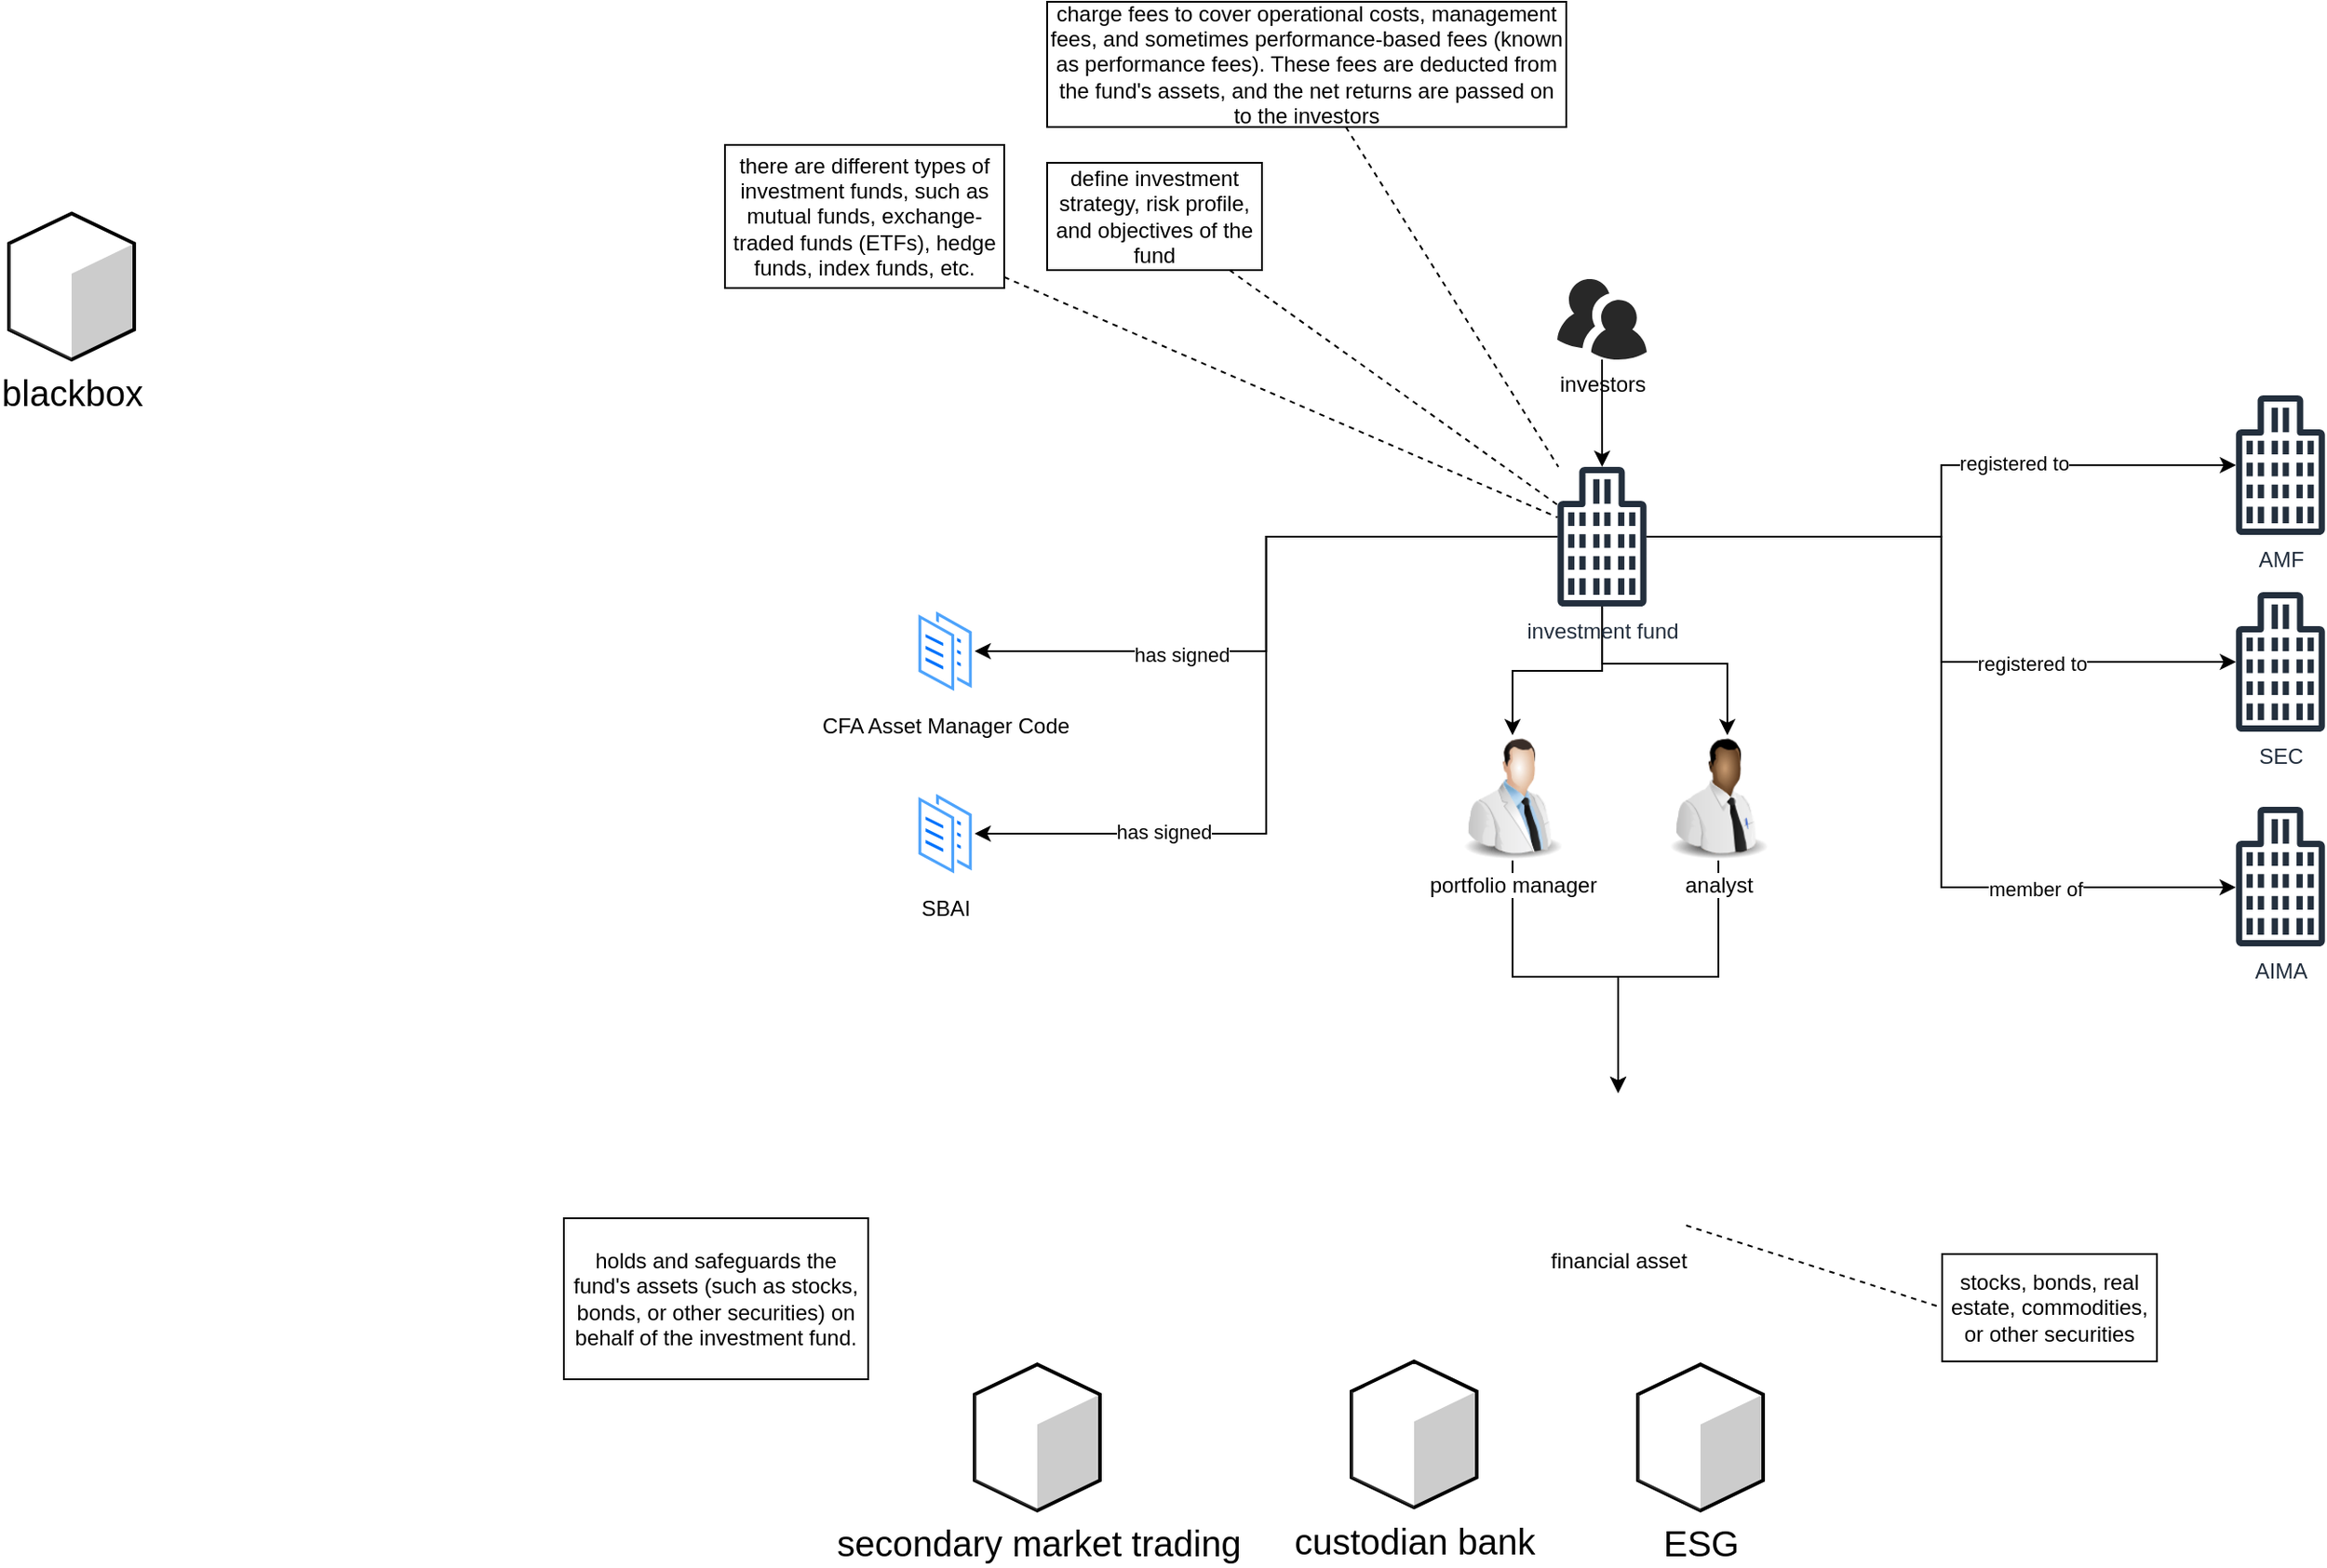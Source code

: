 <mxfile version="21.6.6" type="github">
  <diagram name="Page-1" id="54c02804-9d69-ba3f-8aca-1021b27b8050">
    <mxGraphModel dx="2893" dy="2656" grid="1" gridSize="10" guides="1" tooltips="1" connect="1" arrows="1" fold="1" page="1" pageScale="1" pageWidth="1100" pageHeight="850" background="none" math="0" shadow="0">
      <root>
        <mxCell id="0" />
        <mxCell id="1" parent="0" />
        <mxCell id="7c3a617817c5cf35-7" value="secondary market trading" style="verticalLabelPosition=bottom;verticalAlign=top;html=1;shape=mxgraph.infographic.shadedCube;isoAngle=15;fontFamily=Helvetica;fontSize=20;align=center;strokeWidth=2;aspect=fixed;" parent="1" vertex="1">
          <mxGeometry x="169.5" y="-138.33" width="70" height="81.67" as="geometry" />
        </mxCell>
        <mxCell id="qRGsfc20uHWPQH7qOcsc-11" style="edgeStyle=orthogonalEdgeStyle;rounded=0;orthogonalLoop=1;jettySize=auto;html=1;" edge="1" parent="1" source="qRGsfc20uHWPQH7qOcsc-2" target="qRGsfc20uHWPQH7qOcsc-3">
          <mxGeometry relative="1" as="geometry" />
        </mxCell>
        <mxCell id="qRGsfc20uHWPQH7qOcsc-2" value="investors" style="verticalLabelPosition=bottom;sketch=0;html=1;fillColor=#282828;strokeColor=none;verticalAlign=top;pointerEvents=1;align=center;shape=mxgraph.cisco_safe.people_places_things_icons.icon9;" vertex="1" parent="1">
          <mxGeometry x="495" y="-745" width="50" height="45" as="geometry" />
        </mxCell>
        <mxCell id="qRGsfc20uHWPQH7qOcsc-12" style="edgeStyle=orthogonalEdgeStyle;rounded=0;orthogonalLoop=1;jettySize=auto;html=1;" edge="1" parent="1" source="qRGsfc20uHWPQH7qOcsc-3" target="qRGsfc20uHWPQH7qOcsc-4">
          <mxGeometry relative="1" as="geometry" />
        </mxCell>
        <mxCell id="qRGsfc20uHWPQH7qOcsc-13" style="edgeStyle=orthogonalEdgeStyle;rounded=0;orthogonalLoop=1;jettySize=auto;html=1;" edge="1" parent="1" source="qRGsfc20uHWPQH7qOcsc-3" target="qRGsfc20uHWPQH7qOcsc-6">
          <mxGeometry relative="1" as="geometry">
            <Array as="points">
              <mxPoint x="520" y="-530" />
              <mxPoint x="590" y="-530" />
            </Array>
          </mxGeometry>
        </mxCell>
        <mxCell id="qRGsfc20uHWPQH7qOcsc-25" style="edgeStyle=orthogonalEdgeStyle;rounded=0;orthogonalLoop=1;jettySize=auto;html=1;" edge="1" parent="1" source="qRGsfc20uHWPQH7qOcsc-3" target="qRGsfc20uHWPQH7qOcsc-23">
          <mxGeometry relative="1" as="geometry" />
        </mxCell>
        <mxCell id="qRGsfc20uHWPQH7qOcsc-28" value="registered to" style="edgeLabel;html=1;align=center;verticalAlign=middle;resizable=0;points=[];" vertex="1" connectable="0" parent="qRGsfc20uHWPQH7qOcsc-25">
          <mxGeometry x="0.328" y="1" relative="1" as="geometry">
            <mxPoint as="offset" />
          </mxGeometry>
        </mxCell>
        <mxCell id="qRGsfc20uHWPQH7qOcsc-26" style="edgeStyle=orthogonalEdgeStyle;rounded=0;orthogonalLoop=1;jettySize=auto;html=1;" edge="1" parent="1" source="qRGsfc20uHWPQH7qOcsc-3" target="qRGsfc20uHWPQH7qOcsc-24">
          <mxGeometry relative="1" as="geometry" />
        </mxCell>
        <mxCell id="qRGsfc20uHWPQH7qOcsc-27" value="registered to" style="edgeLabel;html=1;align=center;verticalAlign=middle;resizable=0;points=[];" vertex="1" connectable="0" parent="qRGsfc20uHWPQH7qOcsc-26">
          <mxGeometry x="0.428" y="-1" relative="1" as="geometry">
            <mxPoint as="offset" />
          </mxGeometry>
        </mxCell>
        <mxCell id="qRGsfc20uHWPQH7qOcsc-33" style="edgeStyle=orthogonalEdgeStyle;rounded=0;orthogonalLoop=1;jettySize=auto;html=1;entryX=-0.003;entryY=0.577;entryDx=0;entryDy=0;entryPerimeter=0;" edge="1" parent="1" source="qRGsfc20uHWPQH7qOcsc-3" target="qRGsfc20uHWPQH7qOcsc-32">
          <mxGeometry relative="1" as="geometry" />
        </mxCell>
        <mxCell id="qRGsfc20uHWPQH7qOcsc-34" value="member of" style="edgeLabel;html=1;align=center;verticalAlign=middle;resizable=0;points=[];" vertex="1" connectable="0" parent="qRGsfc20uHWPQH7qOcsc-33">
          <mxGeometry x="0.573" y="-1" relative="1" as="geometry">
            <mxPoint as="offset" />
          </mxGeometry>
        </mxCell>
        <mxCell id="qRGsfc20uHWPQH7qOcsc-35" style="edgeStyle=orthogonalEdgeStyle;rounded=0;orthogonalLoop=1;jettySize=auto;html=1;entryX=1;entryY=0.5;entryDx=0;entryDy=0;" edge="1" parent="1" source="qRGsfc20uHWPQH7qOcsc-3" target="qRGsfc20uHWPQH7qOcsc-29">
          <mxGeometry relative="1" as="geometry" />
        </mxCell>
        <mxCell id="qRGsfc20uHWPQH7qOcsc-36" value="has signed" style="edgeLabel;html=1;align=center;verticalAlign=middle;resizable=0;points=[];" vertex="1" connectable="0" parent="qRGsfc20uHWPQH7qOcsc-35">
          <mxGeometry x="0.407" y="2" relative="1" as="geometry">
            <mxPoint as="offset" />
          </mxGeometry>
        </mxCell>
        <mxCell id="qRGsfc20uHWPQH7qOcsc-37" style="edgeStyle=orthogonalEdgeStyle;rounded=0;orthogonalLoop=1;jettySize=auto;html=1;entryX=1;entryY=0.5;entryDx=0;entryDy=0;" edge="1" parent="1" source="qRGsfc20uHWPQH7qOcsc-3" target="qRGsfc20uHWPQH7qOcsc-30">
          <mxGeometry relative="1" as="geometry" />
        </mxCell>
        <mxCell id="qRGsfc20uHWPQH7qOcsc-38" value="has signed" style="edgeLabel;html=1;align=center;verticalAlign=middle;resizable=0;points=[];" vertex="1" connectable="0" parent="qRGsfc20uHWPQH7qOcsc-37">
          <mxGeometry x="0.571" y="-1" relative="1" as="geometry">
            <mxPoint as="offset" />
          </mxGeometry>
        </mxCell>
        <mxCell id="qRGsfc20uHWPQH7qOcsc-3" value="investment fund " style="sketch=0;outlineConnect=0;fontColor=#232F3E;gradientColor=none;fillColor=#232F3D;strokeColor=none;dashed=0;verticalLabelPosition=bottom;verticalAlign=top;align=center;html=1;fontSize=12;fontStyle=0;aspect=fixed;pointerEvents=1;shape=mxgraph.aws4.office_building;" vertex="1" parent="1">
          <mxGeometry x="495" y="-640" width="50" height="78" as="geometry" />
        </mxCell>
        <mxCell id="qRGsfc20uHWPQH7qOcsc-14" style="edgeStyle=orthogonalEdgeStyle;rounded=0;orthogonalLoop=1;jettySize=auto;html=1;" edge="1" parent="1" source="qRGsfc20uHWPQH7qOcsc-4" target="qRGsfc20uHWPQH7qOcsc-7">
          <mxGeometry relative="1" as="geometry" />
        </mxCell>
        <mxCell id="qRGsfc20uHWPQH7qOcsc-4" value="portfolio manager" style="image;html=1;image=img/lib/clip_art/people/Scientist_Man_128x128.png" vertex="1" parent="1">
          <mxGeometry x="435" y="-490" width="70" height="70" as="geometry" />
        </mxCell>
        <mxCell id="qRGsfc20uHWPQH7qOcsc-15" style="edgeStyle=orthogonalEdgeStyle;rounded=0;orthogonalLoop=1;jettySize=auto;html=1;" edge="1" parent="1" source="qRGsfc20uHWPQH7qOcsc-6" target="qRGsfc20uHWPQH7qOcsc-7">
          <mxGeometry relative="1" as="geometry" />
        </mxCell>
        <mxCell id="qRGsfc20uHWPQH7qOcsc-6" value="analyst" style="image;html=1;image=img/lib/clip_art/people/Tech_Man_Black_128x128.png" vertex="1" parent="1">
          <mxGeometry x="550" y="-490" width="70" height="70" as="geometry" />
        </mxCell>
        <mxCell id="qRGsfc20uHWPQH7qOcsc-7" value="financial asset" style="shape=image;html=1;verticalAlign=top;verticalLabelPosition=bottom;labelBackgroundColor=#ffffff;imageAspect=0;aspect=fixed;image=https://cdn0.iconfinder.com/data/icons/business-startup-10/50/25-128.png" vertex="1" parent="1">
          <mxGeometry x="489" y="-290" width="80" height="80" as="geometry" />
        </mxCell>
        <mxCell id="qRGsfc20uHWPQH7qOcsc-16" style="rounded=0;orthogonalLoop=1;jettySize=auto;html=1;dashed=1;endArrow=none;endFill=0;" edge="1" parent="1" source="qRGsfc20uHWPQH7qOcsc-10" target="qRGsfc20uHWPQH7qOcsc-3">
          <mxGeometry relative="1" as="geometry" />
        </mxCell>
        <mxCell id="qRGsfc20uHWPQH7qOcsc-10" value="define investment strategy, risk profile, and objectives of the fund" style="rounded=0;whiteSpace=wrap;html=1;" vertex="1" parent="1">
          <mxGeometry x="210" y="-810" width="120" height="60" as="geometry" />
        </mxCell>
        <mxCell id="qRGsfc20uHWPQH7qOcsc-18" style="rounded=0;orthogonalLoop=1;jettySize=auto;html=1;endArrow=none;dashed=1;endFill=0;strokeColor=default;" edge="1" parent="1" source="qRGsfc20uHWPQH7qOcsc-17" target="qRGsfc20uHWPQH7qOcsc-3">
          <mxGeometry relative="1" as="geometry">
            <mxPoint x="380" y="-520" as="targetPoint" />
          </mxGeometry>
        </mxCell>
        <mxCell id="qRGsfc20uHWPQH7qOcsc-17" value="there are different types of investment funds, such as mutual funds, exchange-traded funds (ETFs), hedge funds, index funds, etc." style="rounded=0;whiteSpace=wrap;html=1;" vertex="1" parent="1">
          <mxGeometry x="30" y="-820" width="156" height="80" as="geometry" />
        </mxCell>
        <mxCell id="qRGsfc20uHWPQH7qOcsc-19" value="stocks, bonds, real estate, commodities, or other securities" style="rounded=0;whiteSpace=wrap;html=1;" vertex="1" parent="1">
          <mxGeometry x="710" y="-200" width="120" height="60" as="geometry" />
        </mxCell>
        <mxCell id="qRGsfc20uHWPQH7qOcsc-20" style="rounded=0;orthogonalLoop=1;jettySize=auto;html=1;endArrow=none;dashed=1;endFill=0;strokeColor=default;entryX=0;entryY=0.5;entryDx=0;entryDy=0;exitX=0.975;exitY=0.925;exitDx=0;exitDy=0;exitPerimeter=0;" edge="1" parent="1" source="qRGsfc20uHWPQH7qOcsc-7" target="qRGsfc20uHWPQH7qOcsc-19">
          <mxGeometry relative="1" as="geometry">
            <mxPoint x="580" y="-252.5" as="sourcePoint" />
            <mxPoint x="759" y="-227.5" as="targetPoint" />
          </mxGeometry>
        </mxCell>
        <mxCell id="qRGsfc20uHWPQH7qOcsc-22" style="rounded=0;orthogonalLoop=1;jettySize=auto;html=1;strokeColor=default;dashed=1;endArrow=none;endFill=0;" edge="1" parent="1" source="qRGsfc20uHWPQH7qOcsc-21" target="qRGsfc20uHWPQH7qOcsc-3">
          <mxGeometry relative="1" as="geometry">
            <mxPoint x="500" y="-630" as="targetPoint" />
          </mxGeometry>
        </mxCell>
        <mxCell id="qRGsfc20uHWPQH7qOcsc-21" value="charge fees to cover operational costs, management fees, and sometimes performance-based fees (known as performance fees). These fees are deducted from the fund&#39;s assets, and the net returns are passed on to the investors" style="rounded=0;whiteSpace=wrap;html=1;" vertex="1" parent="1">
          <mxGeometry x="210" y="-900" width="290" height="70" as="geometry" />
        </mxCell>
        <mxCell id="qRGsfc20uHWPQH7qOcsc-23" value="AMF" style="sketch=0;outlineConnect=0;fontColor=#232F3E;gradientColor=none;fillColor=#232F3D;strokeColor=none;dashed=0;verticalLabelPosition=bottom;verticalAlign=top;align=center;html=1;fontSize=12;fontStyle=0;aspect=fixed;pointerEvents=1;shape=mxgraph.aws4.office_building;" vertex="1" parent="1">
          <mxGeometry x="874" y="-680" width="50" height="78" as="geometry" />
        </mxCell>
        <mxCell id="qRGsfc20uHWPQH7qOcsc-24" value="SEC" style="sketch=0;outlineConnect=0;fontColor=#232F3E;gradientColor=none;fillColor=#232F3D;strokeColor=none;dashed=0;verticalLabelPosition=bottom;verticalAlign=top;align=center;html=1;fontSize=12;fontStyle=0;aspect=fixed;pointerEvents=1;shape=mxgraph.aws4.office_building;" vertex="1" parent="1">
          <mxGeometry x="874" y="-570" width="50" height="78" as="geometry" />
        </mxCell>
        <mxCell id="qRGsfc20uHWPQH7qOcsc-29" value="CFA Asset Manager Code" style="image;aspect=fixed;perimeter=ellipsePerimeter;html=1;align=center;shadow=0;dashed=0;spacingTop=3;image=img/lib/active_directory/documents.svg;" vertex="1" parent="1">
          <mxGeometry x="136.5" y="-562" width="33" height="50" as="geometry" />
        </mxCell>
        <mxCell id="qRGsfc20uHWPQH7qOcsc-30" value="SBAI" style="image;aspect=fixed;perimeter=ellipsePerimeter;html=1;align=center;shadow=0;dashed=0;spacingTop=3;image=img/lib/active_directory/documents.svg;" vertex="1" parent="1">
          <mxGeometry x="136.5" y="-460" width="33" height="50" as="geometry" />
        </mxCell>
        <mxCell id="qRGsfc20uHWPQH7qOcsc-32" value="AIMA" style="sketch=0;outlineConnect=0;fontColor=#232F3E;gradientColor=none;fillColor=#232F3D;strokeColor=none;dashed=0;verticalLabelPosition=bottom;verticalAlign=top;align=center;html=1;fontSize=12;fontStyle=0;aspect=fixed;pointerEvents=1;shape=mxgraph.aws4.office_building;" vertex="1" parent="1">
          <mxGeometry x="874" y="-450" width="50" height="78" as="geometry" />
        </mxCell>
        <mxCell id="qRGsfc20uHWPQH7qOcsc-40" value="custodian bank" style="verticalLabelPosition=bottom;verticalAlign=top;html=1;shape=mxgraph.infographic.shadedCube;isoAngle=15;fontFamily=Helvetica;fontSize=20;align=center;strokeWidth=2;aspect=fixed;" vertex="1" parent="1">
          <mxGeometry x="380" y="-140.0" width="70" height="81.67" as="geometry" />
        </mxCell>
        <mxCell id="qRGsfc20uHWPQH7qOcsc-41" value="ESG" style="verticalLabelPosition=bottom;verticalAlign=top;html=1;shape=mxgraph.infographic.shadedCube;isoAngle=15;fontFamily=Helvetica;fontSize=20;align=center;strokeWidth=2;aspect=fixed;" vertex="1" parent="1">
          <mxGeometry x="540" y="-138.33" width="70" height="81.67" as="geometry" />
        </mxCell>
        <mxCell id="qRGsfc20uHWPQH7qOcsc-42" value="holds and safeguards the fund&#39;s assets (such as stocks, bonds, or other securities) on behalf of the investment fund." style="rounded=0;whiteSpace=wrap;html=1;" vertex="1" parent="1">
          <mxGeometry x="-60" y="-220" width="170" height="90" as="geometry" />
        </mxCell>
        <mxCell id="qRGsfc20uHWPQH7qOcsc-43" value="blackbox" style="verticalLabelPosition=bottom;verticalAlign=top;html=1;shape=mxgraph.infographic.shadedCube;isoAngle=15;fontFamily=Helvetica;fontSize=20;align=center;strokeWidth=2;aspect=fixed;" vertex="1" parent="1">
          <mxGeometry x="-370" y="-781.67" width="70" height="81.67" as="geometry" />
        </mxCell>
      </root>
    </mxGraphModel>
  </diagram>
</mxfile>
